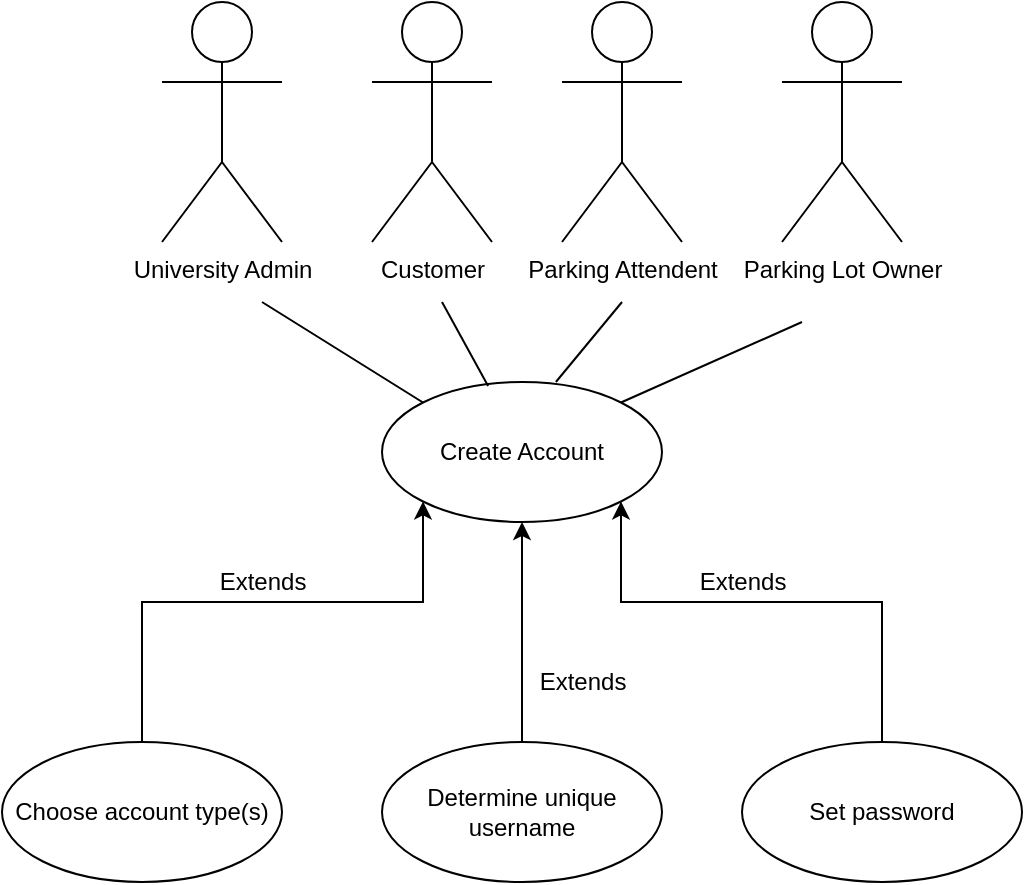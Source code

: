 <mxfile version="14.3.0" type="github">
  <diagram id="9stBLyVXCtomuKTPJa-X" name="Page-1">
    <mxGraphModel dx="868" dy="482" grid="1" gridSize="10" guides="1" tooltips="1" connect="1" arrows="1" fold="1" page="1" pageScale="1" pageWidth="850" pageHeight="1100" math="0" shadow="0">
      <root>
        <mxCell id="0" />
        <mxCell id="1" parent="0" />
        <mxCell id="6ZhchbFxj3nnNaU3ALAm-2" value="Customer" style="shape=umlActor;verticalLabelPosition=bottom;verticalAlign=top;html=1;" vertex="1" parent="1">
          <mxGeometry x="365" y="80" width="60" height="120" as="geometry" />
        </mxCell>
        <mxCell id="6ZhchbFxj3nnNaU3ALAm-3" value="Create Account" style="ellipse;whiteSpace=wrap;html=1;" vertex="1" parent="1">
          <mxGeometry x="370" y="270" width="140" height="70" as="geometry" />
        </mxCell>
        <mxCell id="6ZhchbFxj3nnNaU3ALAm-16" style="edgeStyle=orthogonalEdgeStyle;rounded=0;orthogonalLoop=1;jettySize=auto;html=1;exitX=0.5;exitY=0;exitDx=0;exitDy=0;entryX=0;entryY=1;entryDx=0;entryDy=0;" edge="1" parent="1" source="6ZhchbFxj3nnNaU3ALAm-9" target="6ZhchbFxj3nnNaU3ALAm-3">
          <mxGeometry relative="1" as="geometry">
            <Array as="points">
              <mxPoint x="250" y="380" />
              <mxPoint x="391" y="380" />
            </Array>
          </mxGeometry>
        </mxCell>
        <mxCell id="6ZhchbFxj3nnNaU3ALAm-9" value="Choose account type(s)" style="ellipse;whiteSpace=wrap;html=1;" vertex="1" parent="1">
          <mxGeometry x="180" y="450" width="140" height="70" as="geometry" />
        </mxCell>
        <mxCell id="6ZhchbFxj3nnNaU3ALAm-14" style="edgeStyle=orthogonalEdgeStyle;rounded=0;orthogonalLoop=1;jettySize=auto;html=1;exitX=0.5;exitY=0;exitDx=0;exitDy=0;entryX=0.5;entryY=1;entryDx=0;entryDy=0;" edge="1" parent="1" source="6ZhchbFxj3nnNaU3ALAm-10" target="6ZhchbFxj3nnNaU3ALAm-3">
          <mxGeometry relative="1" as="geometry" />
        </mxCell>
        <mxCell id="6ZhchbFxj3nnNaU3ALAm-10" value="Determine unique username" style="ellipse;whiteSpace=wrap;html=1;" vertex="1" parent="1">
          <mxGeometry x="370" y="450" width="140" height="70" as="geometry" />
        </mxCell>
        <mxCell id="6ZhchbFxj3nnNaU3ALAm-15" style="edgeStyle=orthogonalEdgeStyle;rounded=0;orthogonalLoop=1;jettySize=auto;html=1;exitX=0.5;exitY=0;exitDx=0;exitDy=0;entryX=1;entryY=1;entryDx=0;entryDy=0;" edge="1" parent="1" source="6ZhchbFxj3nnNaU3ALAm-11" target="6ZhchbFxj3nnNaU3ALAm-3">
          <mxGeometry relative="1" as="geometry">
            <Array as="points">
              <mxPoint x="620" y="380" />
              <mxPoint x="490" y="380" />
            </Array>
          </mxGeometry>
        </mxCell>
        <mxCell id="6ZhchbFxj3nnNaU3ALAm-11" value="Set password" style="ellipse;whiteSpace=wrap;html=1;" vertex="1" parent="1">
          <mxGeometry x="550" y="450" width="140" height="70" as="geometry" />
        </mxCell>
        <mxCell id="6ZhchbFxj3nnNaU3ALAm-17" value="Extends" style="text;html=1;align=center;verticalAlign=middle;resizable=0;points=[];autosize=1;" vertex="1" parent="1">
          <mxGeometry x="280" y="360" width="60" height="20" as="geometry" />
        </mxCell>
        <mxCell id="6ZhchbFxj3nnNaU3ALAm-18" value="Extends" style="text;html=1;align=center;verticalAlign=middle;resizable=0;points=[];autosize=1;" vertex="1" parent="1">
          <mxGeometry x="440" y="410" width="60" height="20" as="geometry" />
        </mxCell>
        <mxCell id="6ZhchbFxj3nnNaU3ALAm-19" value="Extends" style="text;html=1;align=center;verticalAlign=middle;resizable=0;points=[];autosize=1;" vertex="1" parent="1">
          <mxGeometry x="520" y="360" width="60" height="20" as="geometry" />
        </mxCell>
        <mxCell id="6ZhchbFxj3nnNaU3ALAm-21" value="University Admin" style="shape=umlActor;verticalLabelPosition=bottom;verticalAlign=top;html=1;" vertex="1" parent="1">
          <mxGeometry x="260" y="80" width="60" height="120" as="geometry" />
        </mxCell>
        <mxCell id="6ZhchbFxj3nnNaU3ALAm-23" value="Parking Attendent" style="shape=umlActor;verticalLabelPosition=bottom;verticalAlign=top;html=1;" vertex="1" parent="1">
          <mxGeometry x="460" y="80" width="60" height="120" as="geometry" />
        </mxCell>
        <mxCell id="6ZhchbFxj3nnNaU3ALAm-24" value="Parking Lot Owner" style="shape=umlActor;verticalLabelPosition=bottom;verticalAlign=top;html=1;" vertex="1" parent="1">
          <mxGeometry x="570" y="80" width="60" height="120" as="geometry" />
        </mxCell>
        <mxCell id="6ZhchbFxj3nnNaU3ALAm-27" value="" style="endArrow=none;html=1;exitX=0;exitY=0;exitDx=0;exitDy=0;" edge="1" parent="1" source="6ZhchbFxj3nnNaU3ALAm-3">
          <mxGeometry width="50" height="50" relative="1" as="geometry">
            <mxPoint x="400" y="300" as="sourcePoint" />
            <mxPoint x="310" y="230" as="targetPoint" />
          </mxGeometry>
        </mxCell>
        <mxCell id="6ZhchbFxj3nnNaU3ALAm-28" value="" style="endArrow=none;html=1;exitX=0.379;exitY=0.029;exitDx=0;exitDy=0;exitPerimeter=0;" edge="1" parent="1" source="6ZhchbFxj3nnNaU3ALAm-3">
          <mxGeometry width="50" height="50" relative="1" as="geometry">
            <mxPoint x="440" y="270" as="sourcePoint" />
            <mxPoint x="400" y="230" as="targetPoint" />
          </mxGeometry>
        </mxCell>
        <mxCell id="6ZhchbFxj3nnNaU3ALAm-29" value="" style="endArrow=none;html=1;exitX=0.621;exitY=0;exitDx=0;exitDy=0;exitPerimeter=0;" edge="1" parent="1" source="6ZhchbFxj3nnNaU3ALAm-3">
          <mxGeometry width="50" height="50" relative="1" as="geometry">
            <mxPoint x="440" y="270" as="sourcePoint" />
            <mxPoint x="490" y="230" as="targetPoint" />
          </mxGeometry>
        </mxCell>
        <mxCell id="6ZhchbFxj3nnNaU3ALAm-30" value="" style="endArrow=none;html=1;exitX=1;exitY=0;exitDx=0;exitDy=0;" edge="1" parent="1" source="6ZhchbFxj3nnNaU3ALAm-3">
          <mxGeometry width="50" height="50" relative="1" as="geometry">
            <mxPoint x="440" y="270" as="sourcePoint" />
            <mxPoint x="580" y="240" as="targetPoint" />
          </mxGeometry>
        </mxCell>
      </root>
    </mxGraphModel>
  </diagram>
</mxfile>
